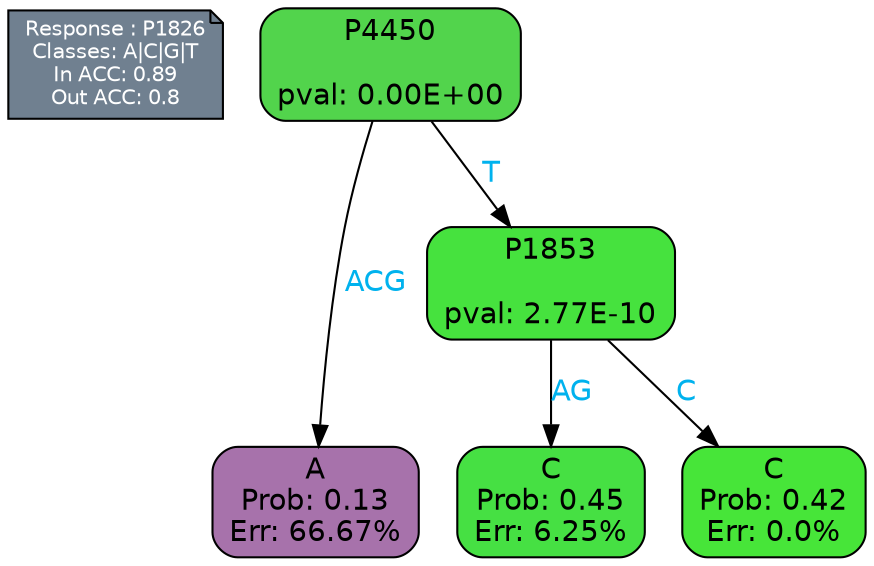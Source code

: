 digraph Tree {
node [shape=box, style="filled, rounded", color="black", fontname=helvetica] ;
graph [ranksep=equally, splines=polylines, bgcolor=transparent, dpi=600] ;
edge [fontname=helvetica] ;
LEGEND [label="Response : P1826
Classes: A|C|G|T
In ACC: 0.89
Out ACC: 0.8
",shape=note,align=left,style=filled,fillcolor="slategray",fontcolor="white",fontsize=10];1 [label="P4450

pval: 0.00E+00", fillcolor="#52d44c"] ;
2 [label="A
Prob: 0.13
Err: 66.67%", fillcolor="#a772ab"] ;
3 [label="P1853

pval: 2.77E-10", fillcolor="#46e23e"] ;
4 [label="C
Prob: 0.45
Err: 6.25%", fillcolor="#46e043"] ;
5 [label="C
Prob: 0.42
Err: 0.0%", fillcolor="#47e539"] ;
1 -> 2 [label="ACG",fontcolor=deepskyblue2] ;
1 -> 3 [label="T",fontcolor=deepskyblue2] ;
3 -> 4 [label="AG",fontcolor=deepskyblue2] ;
3 -> 5 [label="C",fontcolor=deepskyblue2] ;
{rank = same; 2;4;5;}{rank = same; LEGEND;1;}}